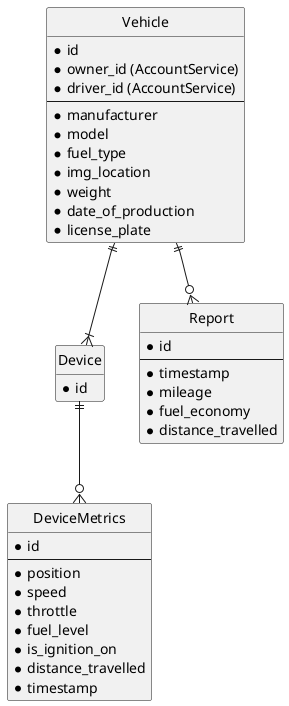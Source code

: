 @startuml

hide circle
hide empty members

entity Vehicle {
*id
*owner_id (AccountService)
*driver_id (AccountService)
---
*manufacturer
*model
*fuel_type
*img_location
*weight
*date_of_production
*license_plate
}

entity Device {
*id
}

entity DeviceMetrics {
*id
---
*position
*speed
*throttle
*fuel_level
*is_ignition_on
*distance_travelled
*timestamp
}

entity Report {
*id
---
*timestamp
*mileage
*fuel_economy
*distance_travelled
}

Vehicle ||--|{ Device

Vehicle ||--o{ Report

Device ||--o{ DeviceMetrics

@enduml
